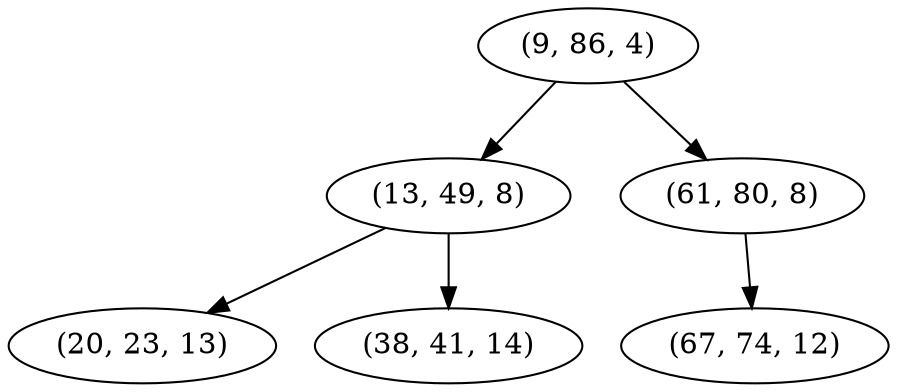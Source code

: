digraph tree {
    "(9, 86, 4)";
    "(13, 49, 8)";
    "(20, 23, 13)";
    "(38, 41, 14)";
    "(61, 80, 8)";
    "(67, 74, 12)";
    "(9, 86, 4)" -> "(13, 49, 8)";
    "(9, 86, 4)" -> "(61, 80, 8)";
    "(13, 49, 8)" -> "(20, 23, 13)";
    "(13, 49, 8)" -> "(38, 41, 14)";
    "(61, 80, 8)" -> "(67, 74, 12)";
}
